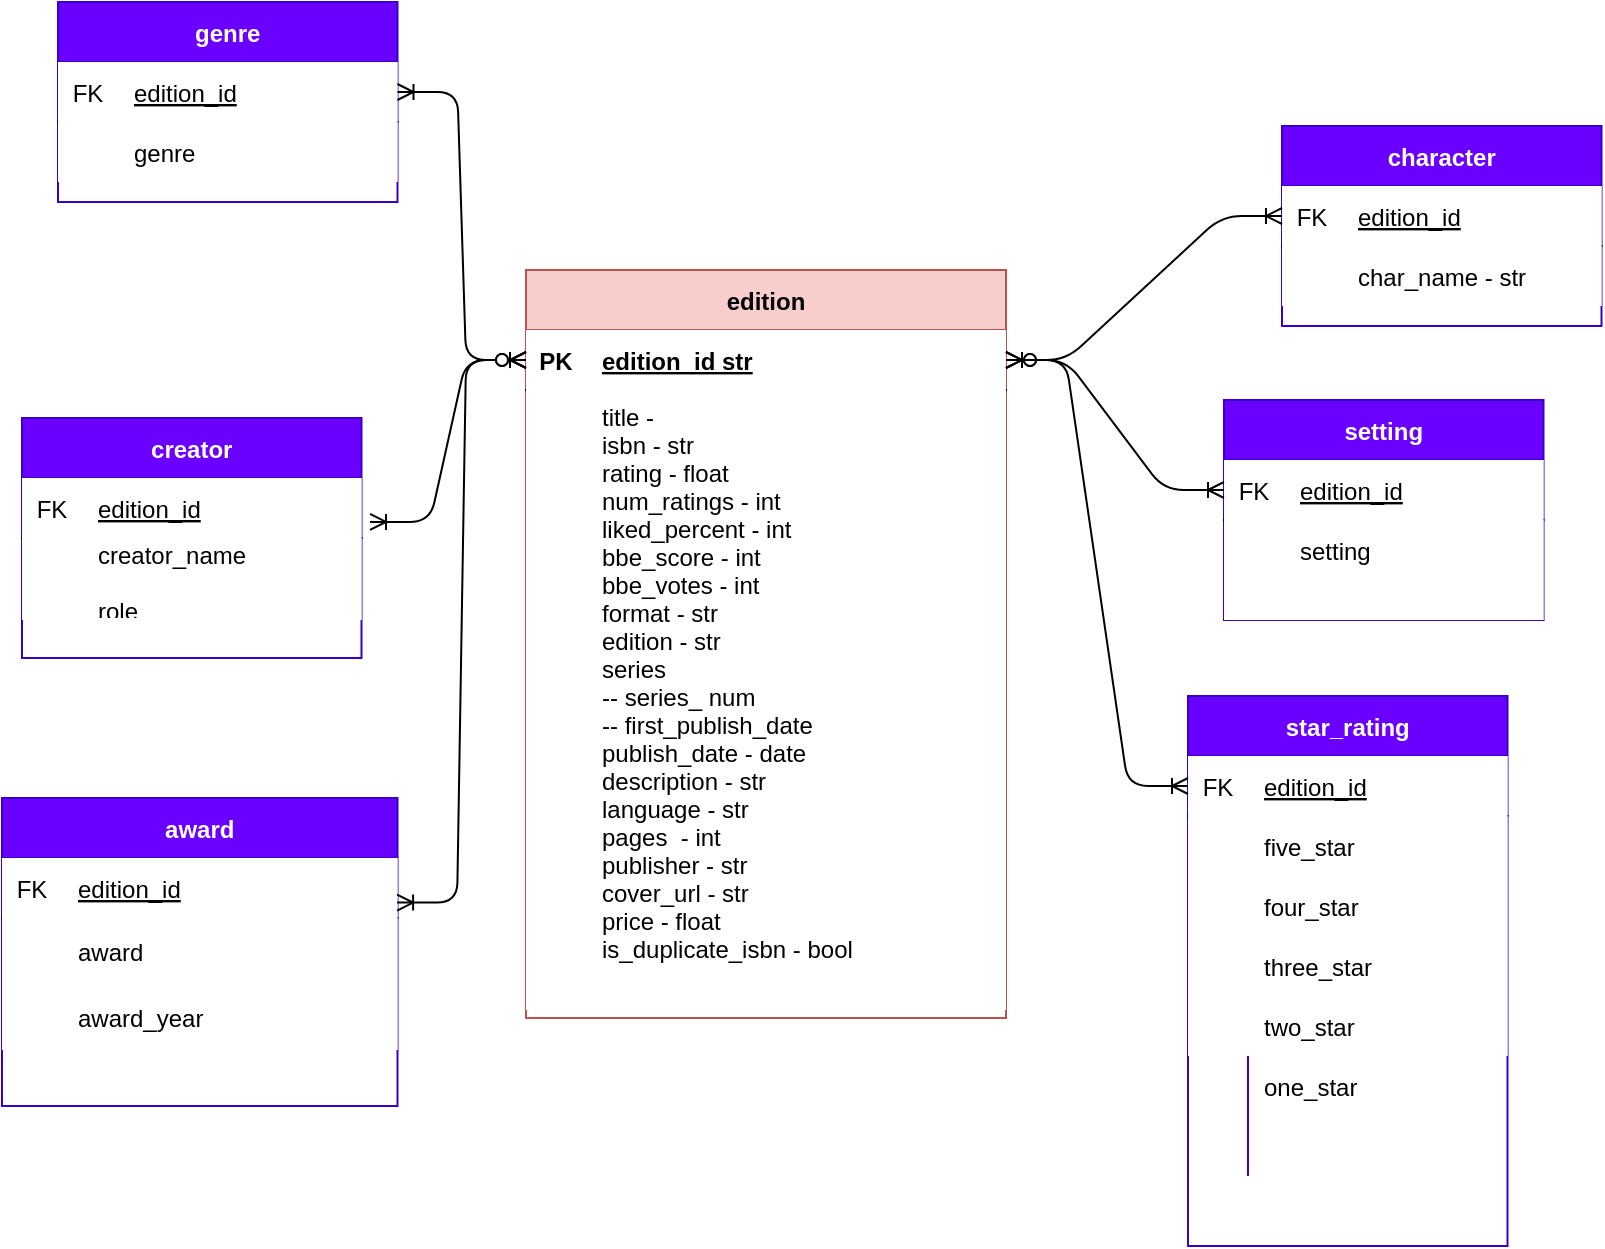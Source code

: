 <mxfile version="21.6.9" type="github">
  <diagram id="R2lEEEUBdFMjLlhIrx00" name="Page-1">
    <mxGraphModel dx="936" dy="1206" grid="0" gridSize="10" guides="1" tooltips="1" connect="1" arrows="1" fold="1" page="0" pageScale="1" pageWidth="850" pageHeight="1100" math="0" shadow="0" extFonts="Permanent Marker^https://fonts.googleapis.com/css?family=Permanent+Marker">
      <root>
        <mxCell id="0" />
        <mxCell id="1" parent="0" />
        <mxCell id="C-vyLk0tnHw3VtMMgP7b-1" value="" style="edgeStyle=entityRelationEdgeStyle;endArrow=ERzeroToMany;startArrow=ERoneToMany;endFill=1;startFill=0;entryX=0;entryY=0.5;entryDx=0;entryDy=0;exitX=1.025;exitY=0.733;exitDx=0;exitDy=0;exitPerimeter=0;" parent="1" source="uuvdcwY7xm3CegUsN7c4-60" target="C-vyLk0tnHw3VtMMgP7b-3" edge="1">
          <mxGeometry width="100" height="100" relative="1" as="geometry">
            <mxPoint x="340" y="720" as="sourcePoint" />
            <mxPoint x="440" y="620" as="targetPoint" />
          </mxGeometry>
        </mxCell>
        <mxCell id="C-vyLk0tnHw3VtMMgP7b-2" value="edition" style="shape=table;startSize=30;container=1;collapsible=1;childLayout=tableLayout;fixedRows=1;rowLines=0;fontStyle=1;align=center;resizeLast=1;fillColor=#f8cecc;strokeColor=#b85450;" parent="1" vertex="1">
          <mxGeometry x="458" y="90" width="240" height="374" as="geometry" />
        </mxCell>
        <mxCell id="C-vyLk0tnHw3VtMMgP7b-3" value="" style="shape=partialRectangle;collapsible=0;dropTarget=0;pointerEvents=0;points=[[0,0.5],[1,0.5]];portConstraint=eastwest;top=0;left=0;right=0;bottom=1;" parent="C-vyLk0tnHw3VtMMgP7b-2" vertex="1">
          <mxGeometry y="30" width="240" height="30" as="geometry" />
        </mxCell>
        <mxCell id="C-vyLk0tnHw3VtMMgP7b-4" value="PK" style="shape=partialRectangle;overflow=hidden;connectable=0;top=0;left=0;bottom=0;right=0;fontStyle=1;" parent="C-vyLk0tnHw3VtMMgP7b-3" vertex="1">
          <mxGeometry width="30" height="30" as="geometry">
            <mxRectangle width="30" height="30" as="alternateBounds" />
          </mxGeometry>
        </mxCell>
        <mxCell id="C-vyLk0tnHw3VtMMgP7b-5" value="edition_id str" style="shape=partialRectangle;overflow=hidden;connectable=0;top=0;left=0;bottom=0;right=0;align=left;spacingLeft=6;fontStyle=5;" parent="C-vyLk0tnHw3VtMMgP7b-3" vertex="1">
          <mxGeometry x="30" width="210" height="30" as="geometry">
            <mxRectangle width="210" height="30" as="alternateBounds" />
          </mxGeometry>
        </mxCell>
        <mxCell id="C-vyLk0tnHw3VtMMgP7b-9" value="" style="shape=partialRectangle;collapsible=0;dropTarget=0;pointerEvents=0;points=[[0,0.5],[1,0.5]];portConstraint=eastwest;top=0;left=0;right=0;bottom=0;" parent="C-vyLk0tnHw3VtMMgP7b-2" vertex="1">
          <mxGeometry y="60" width="240" height="310" as="geometry" />
        </mxCell>
        <mxCell id="C-vyLk0tnHw3VtMMgP7b-10" value="" style="shape=partialRectangle;overflow=hidden;connectable=0;top=0;left=0;bottom=0;right=0;" parent="C-vyLk0tnHw3VtMMgP7b-9" vertex="1">
          <mxGeometry width="30" height="310" as="geometry">
            <mxRectangle width="30" height="310" as="alternateBounds" />
          </mxGeometry>
        </mxCell>
        <mxCell id="C-vyLk0tnHw3VtMMgP7b-11" value="title - &#xa;isbn - str&#xa;rating - float&#xa;num_ratings - int&#xa;liked_percent - int&#xa;bbe_score - int&#xa;bbe_votes - int&#xa;format - str&#xa;edition - str&#xa;series&#xa;-- series_ num&#xa;-- first_publish_date&#xa;publish_date - date&#xa;description - str&#xa;language - str&#xa;pages  - int&#xa;publisher - str&#xa;cover_url - str&#xa;price - float&#xa;is_duplicate_isbn - bool" style="shape=partialRectangle;overflow=hidden;connectable=0;top=0;left=0;bottom=0;right=0;align=left;spacingLeft=6;verticalAlign=top;labelBackgroundColor=none;" parent="C-vyLk0tnHw3VtMMgP7b-9" vertex="1">
          <mxGeometry x="30" width="210" height="310" as="geometry">
            <mxRectangle width="210" height="310" as="alternateBounds" />
          </mxGeometry>
        </mxCell>
        <mxCell id="C-vyLk0tnHw3VtMMgP7b-23" value="creator" style="shape=table;startSize=30;container=1;collapsible=1;childLayout=tableLayout;fixedRows=1;rowLines=0;fontStyle=1;align=center;resizeLast=1;fillColor=#6a00ff;strokeColor=#3700CC;fontColor=#ffffff;" parent="1" vertex="1">
          <mxGeometry x="206" y="164" width="169.75" height="120" as="geometry" />
        </mxCell>
        <mxCell id="uuvdcwY7xm3CegUsN7c4-60" style="shape=partialRectangle;collapsible=0;dropTarget=0;pointerEvents=0;points=[[0,0.5],[1,0.5]];portConstraint=eastwest;top=0;left=0;right=0;bottom=1;" parent="C-vyLk0tnHw3VtMMgP7b-23" vertex="1">
          <mxGeometry y="30" width="169.75" height="30" as="geometry" />
        </mxCell>
        <mxCell id="uuvdcwY7xm3CegUsN7c4-61" value="FK" style="shape=partialRectangle;overflow=hidden;connectable=0;top=0;left=0;bottom=0;right=0;fontStyle=0;" parent="uuvdcwY7xm3CegUsN7c4-60" vertex="1">
          <mxGeometry width="30" height="30" as="geometry">
            <mxRectangle width="30" height="30" as="alternateBounds" />
          </mxGeometry>
        </mxCell>
        <mxCell id="uuvdcwY7xm3CegUsN7c4-62" value="edition_id" style="shape=partialRectangle;overflow=hidden;connectable=0;top=0;left=0;bottom=0;right=0;align=left;spacingLeft=6;fontStyle=4;" parent="uuvdcwY7xm3CegUsN7c4-60" vertex="1">
          <mxGeometry x="30" width="139.75" height="30" as="geometry">
            <mxRectangle width="139.75" height="30" as="alternateBounds" />
          </mxGeometry>
        </mxCell>
        <mxCell id="C-vyLk0tnHw3VtMMgP7b-27" value="" style="shape=partialRectangle;collapsible=0;dropTarget=0;pointerEvents=0;points=[[0,0.5],[1,0.5]];portConstraint=eastwest;top=0;left=0;right=0;bottom=0;" parent="C-vyLk0tnHw3VtMMgP7b-23" vertex="1">
          <mxGeometry y="60" width="169.75" height="41" as="geometry" />
        </mxCell>
        <mxCell id="C-vyLk0tnHw3VtMMgP7b-28" value="" style="shape=partialRectangle;overflow=hidden;connectable=0;top=0;left=0;bottom=0;right=0;" parent="C-vyLk0tnHw3VtMMgP7b-27" vertex="1">
          <mxGeometry width="30" height="41" as="geometry">
            <mxRectangle width="30" height="41" as="alternateBounds" />
          </mxGeometry>
        </mxCell>
        <mxCell id="C-vyLk0tnHw3VtMMgP7b-29" value="creator_name&#xa;&#xa;role" style="shape=partialRectangle;overflow=hidden;connectable=0;top=0;left=0;bottom=0;right=0;align=left;spacingLeft=6;" parent="C-vyLk0tnHw3VtMMgP7b-27" vertex="1">
          <mxGeometry x="30" width="139.75" height="41" as="geometry">
            <mxRectangle width="139.75" height="41" as="alternateBounds" />
          </mxGeometry>
        </mxCell>
        <mxCell id="YFGoI8jdiH5YfzTE92s3-36" value="genre" style="shape=table;startSize=30;container=1;collapsible=1;childLayout=tableLayout;fixedRows=1;rowLines=0;fontStyle=1;align=center;resizeLast=1;fillColor=#6a00ff;strokeColor=#3700CC;fontColor=#ffffff;" parent="1" vertex="1">
          <mxGeometry x="224" y="-44" width="169.75" height="100" as="geometry" />
        </mxCell>
        <mxCell id="YFGoI8jdiH5YfzTE92s3-37" value="" style="shape=partialRectangle;collapsible=0;dropTarget=0;pointerEvents=0;points=[[0,0.5],[1,0.5]];portConstraint=eastwest;top=0;left=0;right=0;bottom=1;" parent="YFGoI8jdiH5YfzTE92s3-36" vertex="1">
          <mxGeometry y="30" width="169.75" height="30" as="geometry" />
        </mxCell>
        <mxCell id="YFGoI8jdiH5YfzTE92s3-38" value="FK" style="shape=partialRectangle;overflow=hidden;connectable=0;top=0;left=0;bottom=0;right=0;fontStyle=0;" parent="YFGoI8jdiH5YfzTE92s3-37" vertex="1">
          <mxGeometry width="30" height="30" as="geometry">
            <mxRectangle width="30" height="30" as="alternateBounds" />
          </mxGeometry>
        </mxCell>
        <mxCell id="YFGoI8jdiH5YfzTE92s3-39" value="edition_id" style="shape=partialRectangle;overflow=hidden;connectable=0;top=0;left=0;bottom=0;right=0;align=left;spacingLeft=6;fontStyle=4;" parent="YFGoI8jdiH5YfzTE92s3-37" vertex="1">
          <mxGeometry x="30" width="139.75" height="30" as="geometry">
            <mxRectangle width="139.75" height="30" as="alternateBounds" />
          </mxGeometry>
        </mxCell>
        <mxCell id="YFGoI8jdiH5YfzTE92s3-40" value="" style="shape=partialRectangle;collapsible=0;dropTarget=0;pointerEvents=0;points=[[0,0.5],[1,0.5]];portConstraint=eastwest;top=0;left=0;right=0;bottom=0;" parent="YFGoI8jdiH5YfzTE92s3-36" vertex="1">
          <mxGeometry y="60" width="169.75" height="30" as="geometry" />
        </mxCell>
        <mxCell id="YFGoI8jdiH5YfzTE92s3-41" value="" style="shape=partialRectangle;overflow=hidden;connectable=0;top=0;left=0;bottom=0;right=0;" parent="YFGoI8jdiH5YfzTE92s3-40" vertex="1">
          <mxGeometry width="30" height="30" as="geometry">
            <mxRectangle width="30" height="30" as="alternateBounds" />
          </mxGeometry>
        </mxCell>
        <mxCell id="YFGoI8jdiH5YfzTE92s3-42" value="genre" style="shape=partialRectangle;overflow=hidden;connectable=0;top=0;left=0;bottom=0;right=0;align=left;spacingLeft=6;" parent="YFGoI8jdiH5YfzTE92s3-40" vertex="1">
          <mxGeometry x="30" width="139.75" height="30" as="geometry">
            <mxRectangle width="139.75" height="30" as="alternateBounds" />
          </mxGeometry>
        </mxCell>
        <mxCell id="YFGoI8jdiH5YfzTE92s3-52" value="character" style="shape=table;startSize=30;container=1;collapsible=1;childLayout=tableLayout;fixedRows=1;rowLines=0;fontStyle=1;align=center;resizeLast=1;fillColor=#6a00ff;strokeColor=#3700CC;fontColor=#ffffff;" parent="1" vertex="1">
          <mxGeometry x="836" y="18" width="159.75" height="100" as="geometry" />
        </mxCell>
        <mxCell id="YFGoI8jdiH5YfzTE92s3-53" value="" style="shape=partialRectangle;collapsible=0;dropTarget=0;pointerEvents=0;points=[[0,0.5],[1,0.5]];portConstraint=eastwest;top=0;left=0;right=0;bottom=1;" parent="YFGoI8jdiH5YfzTE92s3-52" vertex="1">
          <mxGeometry y="30" width="159.75" height="30" as="geometry" />
        </mxCell>
        <mxCell id="YFGoI8jdiH5YfzTE92s3-54" value="FK" style="shape=partialRectangle;overflow=hidden;connectable=0;top=0;left=0;bottom=0;right=0;fontStyle=0;" parent="YFGoI8jdiH5YfzTE92s3-53" vertex="1">
          <mxGeometry width="30" height="30" as="geometry">
            <mxRectangle width="30" height="30" as="alternateBounds" />
          </mxGeometry>
        </mxCell>
        <mxCell id="YFGoI8jdiH5YfzTE92s3-55" value="edition_id" style="shape=partialRectangle;overflow=hidden;connectable=0;top=0;left=0;bottom=0;right=0;align=left;spacingLeft=6;fontStyle=4;" parent="YFGoI8jdiH5YfzTE92s3-53" vertex="1">
          <mxGeometry x="30" width="129.75" height="30" as="geometry">
            <mxRectangle width="129.75" height="30" as="alternateBounds" />
          </mxGeometry>
        </mxCell>
        <mxCell id="YFGoI8jdiH5YfzTE92s3-56" value="" style="shape=partialRectangle;collapsible=0;dropTarget=0;pointerEvents=0;points=[[0,0.5],[1,0.5]];portConstraint=eastwest;top=0;left=0;right=0;bottom=0;" parent="YFGoI8jdiH5YfzTE92s3-52" vertex="1">
          <mxGeometry y="60" width="159.75" height="30" as="geometry" />
        </mxCell>
        <mxCell id="YFGoI8jdiH5YfzTE92s3-57" value="" style="shape=partialRectangle;overflow=hidden;connectable=0;top=0;left=0;bottom=0;right=0;" parent="YFGoI8jdiH5YfzTE92s3-56" vertex="1">
          <mxGeometry width="30" height="30" as="geometry">
            <mxRectangle width="30" height="30" as="alternateBounds" />
          </mxGeometry>
        </mxCell>
        <mxCell id="YFGoI8jdiH5YfzTE92s3-58" value="char_name - str" style="shape=partialRectangle;overflow=hidden;connectable=0;top=0;left=0;bottom=0;right=0;align=left;spacingLeft=6;" parent="YFGoI8jdiH5YfzTE92s3-56" vertex="1">
          <mxGeometry x="30" width="129.75" height="30" as="geometry">
            <mxRectangle width="129.75" height="30" as="alternateBounds" />
          </mxGeometry>
        </mxCell>
        <mxCell id="YFGoI8jdiH5YfzTE92s3-81" value="" style="group;" parent="1" vertex="1" connectable="0">
          <mxGeometry x="196" y="354" width="197.75" height="184" as="geometry" />
        </mxCell>
        <mxCell id="YFGoI8jdiH5YfzTE92s3-19" value="award" style="shape=table;startSize=30;container=1;collapsible=1;childLayout=tableLayout;fixedRows=1;rowLines=0;fontStyle=1;align=center;resizeLast=1;fillColor=#6a00ff;strokeColor=#3700CC;fontColor=#ffffff;" parent="YFGoI8jdiH5YfzTE92s3-81" vertex="1">
          <mxGeometry width="197.75" height="154" as="geometry" />
        </mxCell>
        <mxCell id="uuvdcwY7xm3CegUsN7c4-63" style="shape=partialRectangle;collapsible=0;dropTarget=0;pointerEvents=0;points=[[0,0.5],[1,0.5]];portConstraint=eastwest;top=0;left=0;right=0;bottom=1;" parent="YFGoI8jdiH5YfzTE92s3-19" vertex="1">
          <mxGeometry y="30" width="197.75" height="30" as="geometry" />
        </mxCell>
        <mxCell id="uuvdcwY7xm3CegUsN7c4-64" value="FK" style="shape=partialRectangle;overflow=hidden;connectable=0;top=0;left=0;bottom=0;right=0;fontStyle=0;" parent="uuvdcwY7xm3CegUsN7c4-63" vertex="1">
          <mxGeometry width="30" height="30" as="geometry">
            <mxRectangle width="30" height="30" as="alternateBounds" />
          </mxGeometry>
        </mxCell>
        <mxCell id="uuvdcwY7xm3CegUsN7c4-65" value="edition_id" style="shape=partialRectangle;overflow=hidden;connectable=0;top=0;left=0;bottom=0;right=0;align=left;spacingLeft=6;fontStyle=4;" parent="uuvdcwY7xm3CegUsN7c4-63" vertex="1">
          <mxGeometry x="30" width="167.75" height="30" as="geometry">
            <mxRectangle width="167.75" height="30" as="alternateBounds" />
          </mxGeometry>
        </mxCell>
        <mxCell id="YFGoI8jdiH5YfzTE92s3-23" value="" style="shape=partialRectangle;collapsible=0;dropTarget=0;pointerEvents=0;points=[[0,0.5],[1,0.5]];portConstraint=eastwest;top=0;left=0;right=0;bottom=0;" parent="YFGoI8jdiH5YfzTE92s3-19" vertex="1">
          <mxGeometry y="60" width="197.75" height="33" as="geometry" />
        </mxCell>
        <mxCell id="YFGoI8jdiH5YfzTE92s3-24" value="" style="shape=partialRectangle;overflow=hidden;connectable=0;top=0;left=0;bottom=0;right=0;" parent="YFGoI8jdiH5YfzTE92s3-23" vertex="1">
          <mxGeometry width="30" height="33" as="geometry">
            <mxRectangle width="30" height="33" as="alternateBounds" />
          </mxGeometry>
        </mxCell>
        <mxCell id="YFGoI8jdiH5YfzTE92s3-25" value="award" style="shape=partialRectangle;overflow=hidden;connectable=0;top=0;left=0;bottom=0;right=0;align=left;spacingLeft=6;" parent="YFGoI8jdiH5YfzTE92s3-23" vertex="1">
          <mxGeometry x="30" width="167.75" height="33" as="geometry">
            <mxRectangle width="167.75" height="33" as="alternateBounds" />
          </mxGeometry>
        </mxCell>
        <mxCell id="uuvdcwY7xm3CegUsN7c4-66" style="shape=partialRectangle;collapsible=0;dropTarget=0;pointerEvents=0;points=[[0,0.5],[1,0.5]];portConstraint=eastwest;top=0;left=0;right=0;bottom=0;" parent="YFGoI8jdiH5YfzTE92s3-19" vertex="1">
          <mxGeometry y="93" width="197.75" height="33" as="geometry" />
        </mxCell>
        <mxCell id="uuvdcwY7xm3CegUsN7c4-67" style="shape=partialRectangle;overflow=hidden;connectable=0;top=0;left=0;bottom=0;right=0;" parent="uuvdcwY7xm3CegUsN7c4-66" vertex="1">
          <mxGeometry width="30" height="33" as="geometry">
            <mxRectangle width="30" height="33" as="alternateBounds" />
          </mxGeometry>
        </mxCell>
        <mxCell id="uuvdcwY7xm3CegUsN7c4-68" value="award_year" style="shape=partialRectangle;overflow=hidden;connectable=0;top=0;left=0;bottom=0;right=0;align=left;spacingLeft=6;" parent="uuvdcwY7xm3CegUsN7c4-66" vertex="1">
          <mxGeometry x="30" width="167.75" height="33" as="geometry">
            <mxRectangle width="167.75" height="33" as="alternateBounds" />
          </mxGeometry>
        </mxCell>
        <mxCell id="AO1zrGgT2cooBu88k1n--1" value="setting" style="shape=table;startSize=30;container=1;collapsible=1;childLayout=tableLayout;fixedRows=1;rowLines=0;fontStyle=1;align=center;resizeLast=1;fillColor=#6a00ff;strokeColor=#3700CC;fontColor=#ffffff;" parent="1" vertex="1">
          <mxGeometry x="807" y="155" width="159.75" height="110" as="geometry" />
        </mxCell>
        <mxCell id="AO1zrGgT2cooBu88k1n--2" value="" style="shape=partialRectangle;collapsible=0;dropTarget=0;pointerEvents=0;points=[[0,0.5],[1,0.5]];portConstraint=eastwest;top=0;left=0;right=0;bottom=1;" parent="AO1zrGgT2cooBu88k1n--1" vertex="1">
          <mxGeometry y="30" width="159.75" height="30" as="geometry" />
        </mxCell>
        <mxCell id="AO1zrGgT2cooBu88k1n--3" value="FK" style="shape=partialRectangle;overflow=hidden;connectable=0;top=0;left=0;bottom=0;right=0;fontStyle=0;" parent="AO1zrGgT2cooBu88k1n--2" vertex="1">
          <mxGeometry width="30" height="30" as="geometry">
            <mxRectangle width="30" height="30" as="alternateBounds" />
          </mxGeometry>
        </mxCell>
        <mxCell id="AO1zrGgT2cooBu88k1n--4" value="edition_id" style="shape=partialRectangle;overflow=hidden;connectable=0;top=0;left=0;bottom=0;right=0;align=left;spacingLeft=6;fontStyle=4;" parent="AO1zrGgT2cooBu88k1n--2" vertex="1">
          <mxGeometry x="30" width="129.75" height="30" as="geometry">
            <mxRectangle width="129.75" height="30" as="alternateBounds" />
          </mxGeometry>
        </mxCell>
        <mxCell id="AO1zrGgT2cooBu88k1n--5" value="" style="shape=partialRectangle;collapsible=0;dropTarget=0;pointerEvents=0;points=[[0,0.5],[1,0.5]];portConstraint=eastwest;top=0;left=0;right=0;bottom=0;" parent="AO1zrGgT2cooBu88k1n--1" vertex="1">
          <mxGeometry y="60" width="159.75" height="30" as="geometry" />
        </mxCell>
        <mxCell id="AO1zrGgT2cooBu88k1n--6" value="" style="shape=partialRectangle;overflow=hidden;connectable=0;top=0;left=0;bottom=0;right=0;" parent="AO1zrGgT2cooBu88k1n--5" vertex="1">
          <mxGeometry width="30" height="30" as="geometry">
            <mxRectangle width="30" height="30" as="alternateBounds" />
          </mxGeometry>
        </mxCell>
        <mxCell id="AO1zrGgT2cooBu88k1n--7" value="setting" style="shape=partialRectangle;overflow=hidden;connectable=0;top=0;left=0;bottom=0;right=0;align=left;spacingLeft=6;" parent="AO1zrGgT2cooBu88k1n--5" vertex="1">
          <mxGeometry x="30" width="129.75" height="30" as="geometry">
            <mxRectangle width="129.75" height="30" as="alternateBounds" />
          </mxGeometry>
        </mxCell>
        <mxCell id="AO1zrGgT2cooBu88k1n--8" value="" style="shape=partialRectangle;collapsible=0;dropTarget=0;pointerEvents=0;points=[[0,0.5],[1,0.5]];portConstraint=eastwest;top=0;left=0;right=0;bottom=0;" parent="AO1zrGgT2cooBu88k1n--1" vertex="1">
          <mxGeometry y="90" width="159.75" height="20" as="geometry" />
        </mxCell>
        <mxCell id="AO1zrGgT2cooBu88k1n--9" value="" style="shape=partialRectangle;overflow=hidden;connectable=0;top=0;left=0;bottom=0;right=0;" parent="AO1zrGgT2cooBu88k1n--8" vertex="1">
          <mxGeometry width="30" height="20" as="geometry">
            <mxRectangle width="30" height="20" as="alternateBounds" />
          </mxGeometry>
        </mxCell>
        <mxCell id="AO1zrGgT2cooBu88k1n--10" value="" style="shape=partialRectangle;overflow=hidden;connectable=0;top=0;left=0;bottom=0;right=0;align=left;spacingLeft=6;" parent="AO1zrGgT2cooBu88k1n--8" vertex="1">
          <mxGeometry x="30" width="129.75" height="20" as="geometry">
            <mxRectangle width="129.75" height="20" as="alternateBounds" />
          </mxGeometry>
        </mxCell>
        <mxCell id="YFGoI8jdiH5YfzTE92s3-33" value="" style="edgeStyle=entityRelationEdgeStyle;endArrow=ERoneToMany;startArrow=ERoneToMany;endFill=0;startFill=0;entryX=0.999;entryY=0.742;entryDx=0;entryDy=0;entryPerimeter=0;exitX=0;exitY=0.5;exitDx=0;exitDy=0;" parent="1" source="C-vyLk0tnHw3VtMMgP7b-3" target="uuvdcwY7xm3CegUsN7c4-63" edge="1">
          <mxGeometry width="100" height="100" relative="1" as="geometry">
            <mxPoint x="468" y="145" as="sourcePoint" />
            <mxPoint x="453" as="targetPoint" />
          </mxGeometry>
        </mxCell>
        <mxCell id="YFGoI8jdiH5YfzTE92s3-62" value="" style="edgeStyle=entityRelationEdgeStyle;endArrow=ERzeroToMany;startArrow=ERoneToMany;endFill=1;startFill=0;entryX=1;entryY=0.5;entryDx=0;entryDy=0;exitX=0;exitY=0.5;exitDx=0;exitDy=0;" parent="1" source="YFGoI8jdiH5YfzTE92s3-53" target="C-vyLk0tnHw3VtMMgP7b-3" edge="1">
          <mxGeometry width="100" height="100" relative="1" as="geometry">
            <mxPoint x="708" y="49" as="sourcePoint" />
            <mxPoint x="699" y="135" as="targetPoint" />
          </mxGeometry>
        </mxCell>
        <mxCell id="YFGoI8jdiH5YfzTE92s3-43" value="" style="edgeStyle=entityRelationEdgeStyle;endArrow=ERzeroToMany;startArrow=ERoneToMany;endFill=1;startFill=0;exitX=1;exitY=0.5;exitDx=0;exitDy=0;" parent="1" source="YFGoI8jdiH5YfzTE92s3-37" target="C-vyLk0tnHw3VtMMgP7b-3" edge="1">
          <mxGeometry width="100" height="100" relative="1" as="geometry">
            <mxPoint x="778" y="241" as="sourcePoint" />
            <mxPoint x="708" y="145" as="targetPoint" />
          </mxGeometry>
        </mxCell>
        <mxCell id="C-vyLk0tnHw3VtMMgP7b-12" value="" style="edgeStyle=entityRelationEdgeStyle;endArrow=ERzeroToMany;startArrow=ERoneToMany;endFill=1;startFill=0;entryX=1;entryY=0.5;entryDx=0;entryDy=0;exitX=0;exitY=0.5;exitDx=0;exitDy=0;" parent="1" source="AO1zrGgT2cooBu88k1n--2" target="C-vyLk0tnHw3VtMMgP7b-3" edge="1">
          <mxGeometry width="100" height="100" relative="1" as="geometry">
            <mxPoint x="772" y="260.13" as="sourcePoint" />
            <mxPoint x="715" y="90" as="targetPoint" />
          </mxGeometry>
        </mxCell>
        <mxCell id="uuvdcwY7xm3CegUsN7c4-21" value="star_rating" style="shape=table;startSize=30;container=1;collapsible=1;childLayout=tableLayout;fixedRows=1;rowLines=0;fontStyle=1;align=center;resizeLast=1;fillColor=#6a00ff;strokeColor=#3700CC;fontColor=#ffffff;" parent="1" vertex="1">
          <mxGeometry x="789" y="303" width="159.75" height="275" as="geometry" />
        </mxCell>
        <mxCell id="uuvdcwY7xm3CegUsN7c4-69" style="shape=partialRectangle;collapsible=0;dropTarget=0;pointerEvents=0;points=[[0,0.5],[1,0.5]];portConstraint=eastwest;top=0;left=0;right=0;bottom=1;" parent="uuvdcwY7xm3CegUsN7c4-21" vertex="1">
          <mxGeometry y="30" width="159.75" height="30" as="geometry" />
        </mxCell>
        <mxCell id="uuvdcwY7xm3CegUsN7c4-70" value="FK" style="shape=partialRectangle;overflow=hidden;connectable=0;top=0;left=0;bottom=0;right=0;fontStyle=0;" parent="uuvdcwY7xm3CegUsN7c4-69" vertex="1">
          <mxGeometry width="30" height="30" as="geometry">
            <mxRectangle width="30" height="30" as="alternateBounds" />
          </mxGeometry>
        </mxCell>
        <mxCell id="uuvdcwY7xm3CegUsN7c4-71" value="edition_id" style="shape=partialRectangle;overflow=hidden;connectable=0;top=0;left=0;bottom=0;right=0;align=left;spacingLeft=6;fontStyle=4;" parent="uuvdcwY7xm3CegUsN7c4-69" vertex="1">
          <mxGeometry x="30" width="129.75" height="30" as="geometry">
            <mxRectangle width="129.75" height="30" as="alternateBounds" />
          </mxGeometry>
        </mxCell>
        <mxCell id="uuvdcwY7xm3CegUsN7c4-25" value="" style="shape=partialRectangle;collapsible=0;dropTarget=0;pointerEvents=0;points=[[0,0.5],[1,0.5]];portConstraint=eastwest;top=0;left=0;right=0;bottom=0;" parent="uuvdcwY7xm3CegUsN7c4-21" vertex="1">
          <mxGeometry y="60" width="159.75" height="30" as="geometry" />
        </mxCell>
        <mxCell id="uuvdcwY7xm3CegUsN7c4-26" value="" style="shape=partialRectangle;overflow=hidden;connectable=0;top=0;left=0;bottom=0;right=0;" parent="uuvdcwY7xm3CegUsN7c4-25" vertex="1">
          <mxGeometry width="30" height="30" as="geometry">
            <mxRectangle width="30" height="30" as="alternateBounds" />
          </mxGeometry>
        </mxCell>
        <mxCell id="uuvdcwY7xm3CegUsN7c4-27" value="five_star" style="shape=partialRectangle;overflow=hidden;connectable=0;top=0;left=0;bottom=0;right=0;align=left;spacingLeft=6;" parent="uuvdcwY7xm3CegUsN7c4-25" vertex="1">
          <mxGeometry x="30" width="129.75" height="30" as="geometry">
            <mxRectangle width="129.75" height="30" as="alternateBounds" />
          </mxGeometry>
        </mxCell>
        <mxCell id="uuvdcwY7xm3CegUsN7c4-28" value="" style="shape=partialRectangle;collapsible=0;dropTarget=0;pointerEvents=0;points=[[0,0.5],[1,0.5]];portConstraint=eastwest;top=0;left=0;right=0;bottom=0;" parent="uuvdcwY7xm3CegUsN7c4-21" vertex="1">
          <mxGeometry y="90" width="159.75" height="30" as="geometry" />
        </mxCell>
        <mxCell id="uuvdcwY7xm3CegUsN7c4-29" value="" style="shape=partialRectangle;overflow=hidden;connectable=0;top=0;left=0;bottom=0;right=0;" parent="uuvdcwY7xm3CegUsN7c4-28" vertex="1">
          <mxGeometry width="30" height="30" as="geometry">
            <mxRectangle width="30" height="30" as="alternateBounds" />
          </mxGeometry>
        </mxCell>
        <mxCell id="uuvdcwY7xm3CegUsN7c4-30" value="four_star" style="shape=partialRectangle;overflow=hidden;connectable=0;top=0;left=0;bottom=0;right=0;align=left;spacingLeft=6;" parent="uuvdcwY7xm3CegUsN7c4-28" vertex="1">
          <mxGeometry x="30" width="129.75" height="30" as="geometry">
            <mxRectangle width="129.75" height="30" as="alternateBounds" />
          </mxGeometry>
        </mxCell>
        <mxCell id="uuvdcwY7xm3CegUsN7c4-31" style="shape=partialRectangle;collapsible=0;dropTarget=0;pointerEvents=0;points=[[0,0.5],[1,0.5]];portConstraint=eastwest;top=0;left=0;right=0;bottom=0;" parent="uuvdcwY7xm3CegUsN7c4-21" vertex="1">
          <mxGeometry y="120" width="159.75" height="30" as="geometry" />
        </mxCell>
        <mxCell id="uuvdcwY7xm3CegUsN7c4-32" style="shape=partialRectangle;overflow=hidden;connectable=0;top=0;left=0;bottom=0;right=0;" parent="uuvdcwY7xm3CegUsN7c4-31" vertex="1">
          <mxGeometry width="30" height="30" as="geometry">
            <mxRectangle width="30" height="30" as="alternateBounds" />
          </mxGeometry>
        </mxCell>
        <mxCell id="uuvdcwY7xm3CegUsN7c4-33" value="three_star" style="shape=partialRectangle;overflow=hidden;connectable=0;top=0;left=0;bottom=0;right=0;align=left;spacingLeft=6;" parent="uuvdcwY7xm3CegUsN7c4-31" vertex="1">
          <mxGeometry x="30" width="129.75" height="30" as="geometry">
            <mxRectangle width="129.75" height="30" as="alternateBounds" />
          </mxGeometry>
        </mxCell>
        <mxCell id="uuvdcwY7xm3CegUsN7c4-34" style="shape=partialRectangle;collapsible=0;dropTarget=0;pointerEvents=0;points=[[0,0.5],[1,0.5]];portConstraint=eastwest;top=0;left=0;right=0;bottom=0;" parent="uuvdcwY7xm3CegUsN7c4-21" vertex="1">
          <mxGeometry y="150" width="159.75" height="30" as="geometry" />
        </mxCell>
        <mxCell id="uuvdcwY7xm3CegUsN7c4-35" style="shape=partialRectangle;overflow=hidden;connectable=0;top=0;left=0;bottom=0;right=0;" parent="uuvdcwY7xm3CegUsN7c4-34" vertex="1">
          <mxGeometry width="30" height="30" as="geometry">
            <mxRectangle width="30" height="30" as="alternateBounds" />
          </mxGeometry>
        </mxCell>
        <mxCell id="uuvdcwY7xm3CegUsN7c4-36" value="two_star" style="shape=partialRectangle;overflow=hidden;connectable=0;top=0;left=0;bottom=0;right=0;align=left;spacingLeft=6;" parent="uuvdcwY7xm3CegUsN7c4-34" vertex="1">
          <mxGeometry x="30" width="129.75" height="30" as="geometry">
            <mxRectangle width="129.75" height="30" as="alternateBounds" />
          </mxGeometry>
        </mxCell>
        <mxCell id="uuvdcwY7xm3CegUsN7c4-37" style="shape=partialRectangle;collapsible=0;dropTarget=0;pointerEvents=0;fillColor=none;points=[[0,0.5],[1,0.5]];portConstraint=eastwest;top=0;left=0;right=0;bottom=0;" parent="uuvdcwY7xm3CegUsN7c4-21" vertex="1">
          <mxGeometry y="180" width="159.75" height="30" as="geometry" />
        </mxCell>
        <mxCell id="uuvdcwY7xm3CegUsN7c4-38" style="shape=partialRectangle;overflow=hidden;connectable=0;fillColor=none;top=0;left=0;bottom=0;right=0;" parent="uuvdcwY7xm3CegUsN7c4-37" vertex="1">
          <mxGeometry width="30" height="30" as="geometry">
            <mxRectangle width="30" height="30" as="alternateBounds" />
          </mxGeometry>
        </mxCell>
        <mxCell id="uuvdcwY7xm3CegUsN7c4-39" value="one_star" style="shape=partialRectangle;overflow=hidden;connectable=0;fillColor=none;top=0;left=0;bottom=0;right=0;align=left;spacingLeft=6;" parent="uuvdcwY7xm3CegUsN7c4-37" vertex="1">
          <mxGeometry x="30" width="129.75" height="30" as="geometry">
            <mxRectangle width="129.75" height="30" as="alternateBounds" />
          </mxGeometry>
        </mxCell>
        <mxCell id="-6Qhs6Yyn46Wn9t7fWOj-24" style="shape=partialRectangle;collapsible=0;dropTarget=0;pointerEvents=0;fillColor=none;points=[[0,0.5],[1,0.5]];portConstraint=eastwest;top=0;left=0;right=0;bottom=0;" parent="uuvdcwY7xm3CegUsN7c4-21" vertex="1">
          <mxGeometry y="210" width="159.75" height="30" as="geometry" />
        </mxCell>
        <mxCell id="-6Qhs6Yyn46Wn9t7fWOj-25" style="shape=partialRectangle;overflow=hidden;connectable=0;fillColor=none;top=0;left=0;bottom=0;right=0;" parent="-6Qhs6Yyn46Wn9t7fWOj-24" vertex="1">
          <mxGeometry width="30" height="30" as="geometry">
            <mxRectangle width="30" height="30" as="alternateBounds" />
          </mxGeometry>
        </mxCell>
        <mxCell id="-6Qhs6Yyn46Wn9t7fWOj-26" value="" style="shape=partialRectangle;overflow=hidden;connectable=0;fillColor=none;top=0;left=0;bottom=0;right=0;align=left;spacingLeft=6;" parent="-6Qhs6Yyn46Wn9t7fWOj-24" vertex="1">
          <mxGeometry x="30" width="129.75" height="30" as="geometry">
            <mxRectangle width="129.75" height="30" as="alternateBounds" />
          </mxGeometry>
        </mxCell>
        <mxCell id="uuvdcwY7xm3CegUsN7c4-53" value="" style="edgeStyle=entityRelationEdgeStyle;endArrow=ERoneToMany;startArrow=ERoneToMany;endFill=0;startFill=0;entryX=0;entryY=0.5;entryDx=0;entryDy=0;exitX=1;exitY=0.5;exitDx=0;exitDy=0;" parent="1" source="C-vyLk0tnHw3VtMMgP7b-3" target="uuvdcwY7xm3CegUsN7c4-69" edge="1">
          <mxGeometry width="100" height="100" relative="1" as="geometry">
            <mxPoint x="468" y="145" as="sourcePoint" />
            <mxPoint x="395" y="275" as="targetPoint" />
          </mxGeometry>
        </mxCell>
      </root>
    </mxGraphModel>
  </diagram>
</mxfile>
